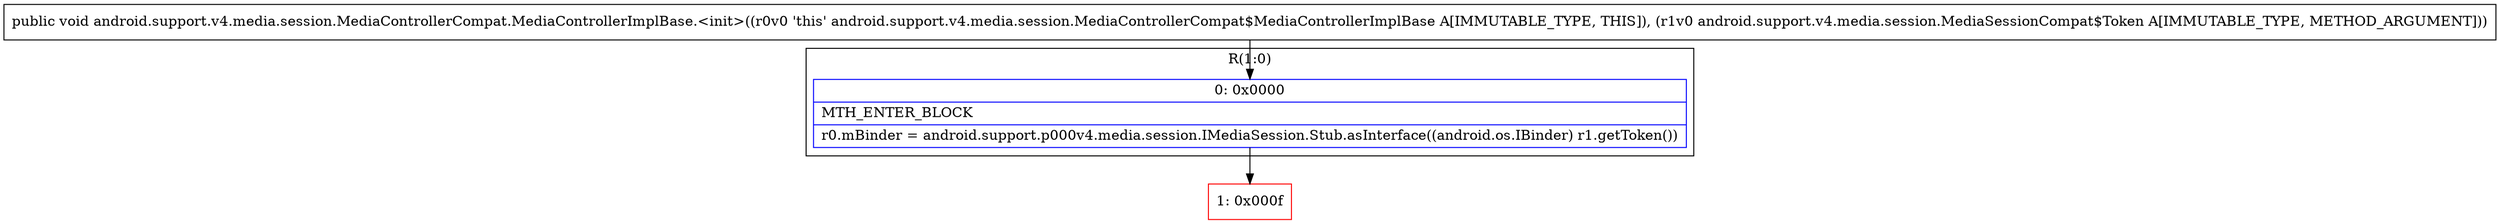 digraph "CFG forandroid.support.v4.media.session.MediaControllerCompat.MediaControllerImplBase.\<init\>(Landroid\/support\/v4\/media\/session\/MediaSessionCompat$Token;)V" {
subgraph cluster_Region_1318878065 {
label = "R(1:0)";
node [shape=record,color=blue];
Node_0 [shape=record,label="{0\:\ 0x0000|MTH_ENTER_BLOCK\l|r0.mBinder = android.support.p000v4.media.session.IMediaSession.Stub.asInterface((android.os.IBinder) r1.getToken())\l}"];
}
Node_1 [shape=record,color=red,label="{1\:\ 0x000f}"];
MethodNode[shape=record,label="{public void android.support.v4.media.session.MediaControllerCompat.MediaControllerImplBase.\<init\>((r0v0 'this' android.support.v4.media.session.MediaControllerCompat$MediaControllerImplBase A[IMMUTABLE_TYPE, THIS]), (r1v0 android.support.v4.media.session.MediaSessionCompat$Token A[IMMUTABLE_TYPE, METHOD_ARGUMENT])) }"];
MethodNode -> Node_0;
Node_0 -> Node_1;
}

